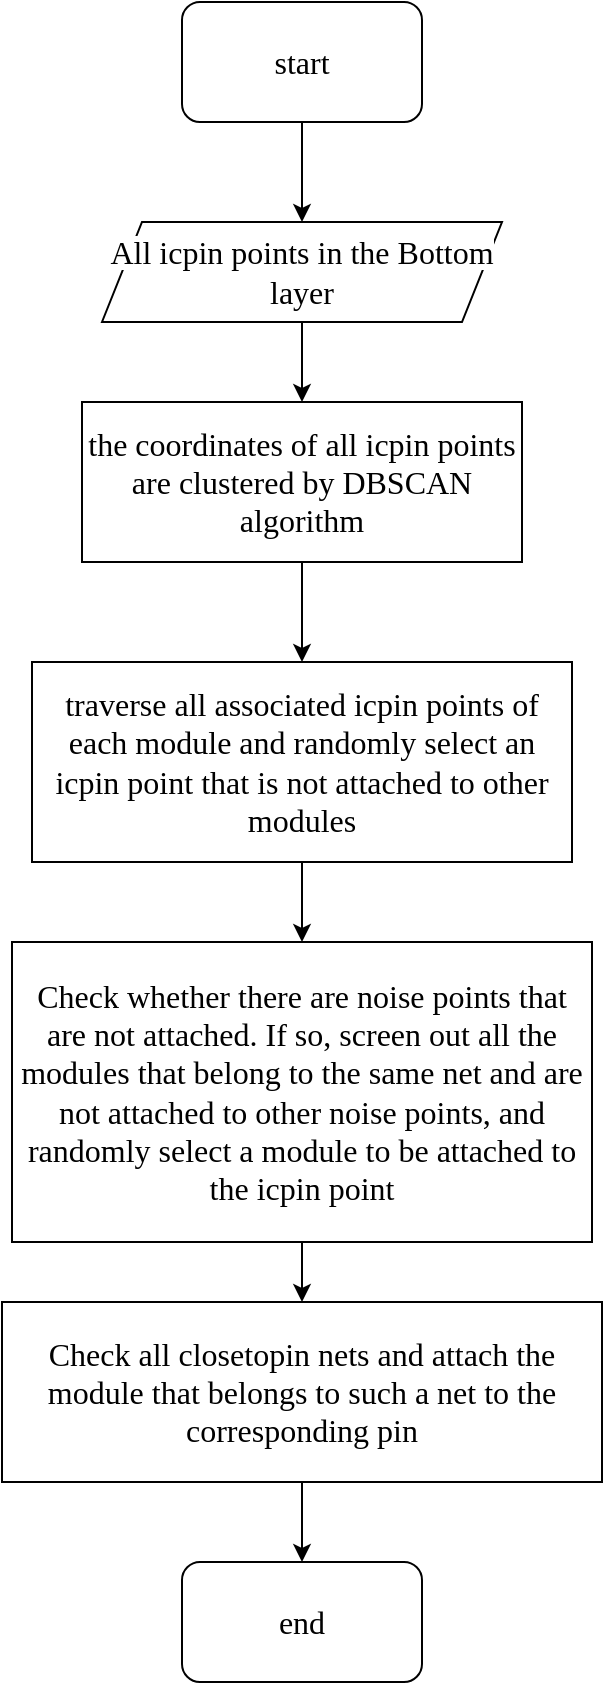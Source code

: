 <mxfile version="24.8.4">
  <diagram id="C5RBs43oDa-KdzZeNtuy" name="Page-1">
    <mxGraphModel dx="1427" dy="904" grid="0" gridSize="10" guides="1" tooltips="1" connect="1" arrows="1" fold="1" page="1" pageScale="1" pageWidth="827" pageHeight="1169" background="#ffffff" math="0" shadow="0">
      <root>
        <mxCell id="WIyWlLk6GJQsqaUBKTNV-0" />
        <mxCell id="WIyWlLk6GJQsqaUBKTNV-1" parent="WIyWlLk6GJQsqaUBKTNV-0" />
        <mxCell id="1H4eUf3tWbM22PEDu_Sp-6" value="" style="edgeStyle=orthogonalEdgeStyle;rounded=0;orthogonalLoop=1;jettySize=auto;html=1;" edge="1" parent="WIyWlLk6GJQsqaUBKTNV-1" source="1H4eUf3tWbM22PEDu_Sp-0">
          <mxGeometry relative="1" as="geometry">
            <mxPoint x="390" y="200" as="targetPoint" />
          </mxGeometry>
        </mxCell>
        <mxCell id="1H4eUf3tWbM22PEDu_Sp-0" value="&lt;div style=&quot;text-align: start;&quot;&gt;&lt;font face=&quot;Poppins-Medium&quot;&gt;&lt;span style=&quot;font-size: 16px; background-color: rgb(255, 255, 255);&quot;&gt;start&lt;/span&gt;&lt;/font&gt;&lt;/div&gt;" style="rounded=1;whiteSpace=wrap;html=1;" vertex="1" parent="WIyWlLk6GJQsqaUBKTNV-1">
          <mxGeometry x="330" y="90" width="120" height="60" as="geometry" />
        </mxCell>
        <mxCell id="1H4eUf3tWbM22PEDu_Sp-9" value="" style="edgeStyle=orthogonalEdgeStyle;rounded=0;orthogonalLoop=1;jettySize=auto;html=1;" edge="1" parent="WIyWlLk6GJQsqaUBKTNV-1" source="1H4eUf3tWbM22PEDu_Sp-7" target="1H4eUf3tWbM22PEDu_Sp-8">
          <mxGeometry relative="1" as="geometry" />
        </mxCell>
        <mxCell id="1H4eUf3tWbM22PEDu_Sp-7" value="&lt;span style=&quot;font-family: Poppins-Medium; font-size: 16px; text-align: start; background-color: rgb(255, 255, 255);&quot;&gt;All icpin points in the Bottom layer&lt;/span&gt;" style="shape=parallelogram;perimeter=parallelogramPerimeter;whiteSpace=wrap;html=1;fixedSize=1;" vertex="1" parent="WIyWlLk6GJQsqaUBKTNV-1">
          <mxGeometry x="290" y="200" width="200" height="50" as="geometry" />
        </mxCell>
        <mxCell id="1H4eUf3tWbM22PEDu_Sp-11" value="" style="edgeStyle=orthogonalEdgeStyle;rounded=0;orthogonalLoop=1;jettySize=auto;html=1;" edge="1" parent="WIyWlLk6GJQsqaUBKTNV-1" source="1H4eUf3tWbM22PEDu_Sp-8" target="1H4eUf3tWbM22PEDu_Sp-10">
          <mxGeometry relative="1" as="geometry" />
        </mxCell>
        <mxCell id="1H4eUf3tWbM22PEDu_Sp-8" value="&lt;span style=&quot;font-family: Poppins-Medium; font-size: 16px; text-align: start; background-color: rgb(255, 255, 255);&quot;&gt;the coordinates of all icpin points are clustered by DBSCAN algorithm&lt;/span&gt;" style="rounded=0;whiteSpace=wrap;html=1;" vertex="1" parent="WIyWlLk6GJQsqaUBKTNV-1">
          <mxGeometry x="280" y="290" width="220" height="80" as="geometry" />
        </mxCell>
        <mxCell id="1H4eUf3tWbM22PEDu_Sp-13" value="" style="edgeStyle=orthogonalEdgeStyle;rounded=0;orthogonalLoop=1;jettySize=auto;html=1;fontFamily=Helvetica;fontSize=12;fontColor=default;" edge="1" parent="WIyWlLk6GJQsqaUBKTNV-1" source="1H4eUf3tWbM22PEDu_Sp-10" target="1H4eUf3tWbM22PEDu_Sp-12">
          <mxGeometry relative="1" as="geometry" />
        </mxCell>
        <mxCell id="1H4eUf3tWbM22PEDu_Sp-10" value="&lt;span style=&quot;font-family: Poppins-Medium; font-size: 16px; text-align: start; background-color: rgb(255, 255, 255);&quot;&gt;traverse all associated icpin points of each module and randomly select an icpin point that is not attached to other modules&lt;/span&gt;" style="rounded=0;whiteSpace=wrap;html=1;" vertex="1" parent="WIyWlLk6GJQsqaUBKTNV-1">
          <mxGeometry x="255" y="420" width="270" height="100" as="geometry" />
        </mxCell>
        <mxCell id="1H4eUf3tWbM22PEDu_Sp-14" style="edgeStyle=orthogonalEdgeStyle;rounded=0;orthogonalLoop=1;jettySize=auto;html=1;exitX=0.5;exitY=1;exitDx=0;exitDy=0;fontFamily=Helvetica;fontSize=12;fontColor=default;" edge="1" parent="WIyWlLk6GJQsqaUBKTNV-1" source="1H4eUf3tWbM22PEDu_Sp-12" target="1H4eUf3tWbM22PEDu_Sp-15">
          <mxGeometry relative="1" as="geometry">
            <mxPoint x="390" y="740" as="targetPoint" />
          </mxGeometry>
        </mxCell>
        <mxCell id="1H4eUf3tWbM22PEDu_Sp-12" value="&lt;span style=&quot;font-family: Poppins-Medium; font-size: 16px; text-align: start; background-color: rgb(255, 255, 255);&quot;&gt;Check whether there are noise points that are not attached. If so, screen out all the modules that belong to the same net and are not attached to other noise points, and randomly select a module to be attached to the icpin point&lt;/span&gt;" style="whiteSpace=wrap;html=1;rounded=0;" vertex="1" parent="WIyWlLk6GJQsqaUBKTNV-1">
          <mxGeometry x="245" y="560" width="290" height="150" as="geometry" />
        </mxCell>
        <mxCell id="1H4eUf3tWbM22PEDu_Sp-17" value="" style="edgeStyle=orthogonalEdgeStyle;rounded=0;orthogonalLoop=1;jettySize=auto;html=1;fontFamily=Helvetica;fontSize=12;fontColor=default;" edge="1" parent="WIyWlLk6GJQsqaUBKTNV-1" source="1H4eUf3tWbM22PEDu_Sp-15" target="1H4eUf3tWbM22PEDu_Sp-16">
          <mxGeometry relative="1" as="geometry" />
        </mxCell>
        <mxCell id="1H4eUf3tWbM22PEDu_Sp-15" value="&lt;span style=&quot;font-family: Poppins-Medium; font-size: 16px; text-align: start; background-color: rgb(255, 255, 255);&quot;&gt;Check all closetopin nets and attach the module that belongs to such a net to the corresponding pin&lt;/span&gt;" style="rounded=0;whiteSpace=wrap;html=1;strokeColor=default;align=center;verticalAlign=middle;fontFamily=Helvetica;fontSize=12;fontColor=default;fillColor=default;" vertex="1" parent="WIyWlLk6GJQsqaUBKTNV-1">
          <mxGeometry x="240" y="740" width="300" height="90" as="geometry" />
        </mxCell>
        <mxCell id="1H4eUf3tWbM22PEDu_Sp-16" value="&lt;div style=&quot;text-align: start;&quot;&gt;&lt;font face=&quot;Poppins-Medium&quot;&gt;&lt;span style=&quot;font-size: 16px; background-color: rgb(255, 255, 255);&quot;&gt;end&lt;/span&gt;&lt;/font&gt;&lt;/div&gt;" style="rounded=1;whiteSpace=wrap;html=1;strokeColor=default;align=center;verticalAlign=middle;fontFamily=Helvetica;fontSize=12;fontColor=default;fillColor=default;" vertex="1" parent="WIyWlLk6GJQsqaUBKTNV-1">
          <mxGeometry x="330" y="870" width="120" height="60" as="geometry" />
        </mxCell>
      </root>
    </mxGraphModel>
  </diagram>
</mxfile>

